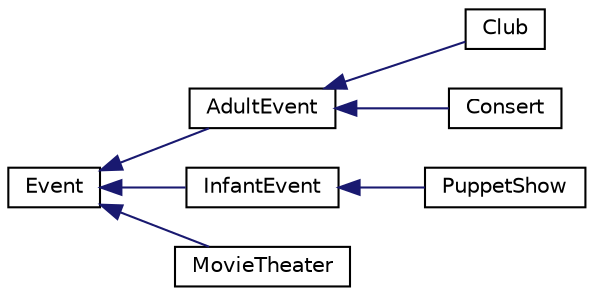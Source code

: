 digraph "Graphical Class Hierarchy"
{
  edge [fontname="Helvetica",fontsize="10",labelfontname="Helvetica",labelfontsize="10"];
  node [fontname="Helvetica",fontsize="10",shape=record];
  rankdir="LR";
  Node0 [label="Event",height=0.2,width=0.4,color="black", fillcolor="white", style="filled",URL="$class_event.html"];
  Node0 -> Node1 [dir="back",color="midnightblue",fontsize="10",style="solid",fontname="Helvetica"];
  Node1 [label="AdultEvent",height=0.2,width=0.4,color="black", fillcolor="white", style="filled",URL="$class_adult_event.html"];
  Node1 -> Node2 [dir="back",color="midnightblue",fontsize="10",style="solid",fontname="Helvetica"];
  Node2 [label="Club",height=0.2,width=0.4,color="black", fillcolor="white", style="filled",URL="$class_club.html"];
  Node1 -> Node3 [dir="back",color="midnightblue",fontsize="10",style="solid",fontname="Helvetica"];
  Node3 [label="Consert",height=0.2,width=0.4,color="black", fillcolor="white", style="filled",URL="$class_consert.html"];
  Node0 -> Node4 [dir="back",color="midnightblue",fontsize="10",style="solid",fontname="Helvetica"];
  Node4 [label="InfantEvent",height=0.2,width=0.4,color="black", fillcolor="white", style="filled",URL="$class_infant_event.html"];
  Node4 -> Node5 [dir="back",color="midnightblue",fontsize="10",style="solid",fontname="Helvetica"];
  Node5 [label="PuppetShow",height=0.2,width=0.4,color="black", fillcolor="white", style="filled",URL="$class_puppet_show.html"];
  Node0 -> Node6 [dir="back",color="midnightblue",fontsize="10",style="solid",fontname="Helvetica"];
  Node6 [label="MovieTheater",height=0.2,width=0.4,color="black", fillcolor="white", style="filled",URL="$class_movie_theater.html"];
}
